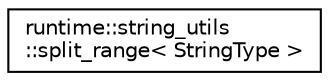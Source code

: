 digraph "Graphical Class Hierarchy"
{
 // LATEX_PDF_SIZE
  edge [fontname="Helvetica",fontsize="10",labelfontname="Helvetica",labelfontsize="10"];
  node [fontname="Helvetica",fontsize="10",shape=record];
  rankdir="LR";
  Node0 [label="runtime::string_utils\l::split_range\< StringType \>",height=0.2,width=0.4,color="black", fillcolor="white", style="filled",URL="$classruntime_1_1string__utils_1_1split__range.html",tooltip=" "];
}

